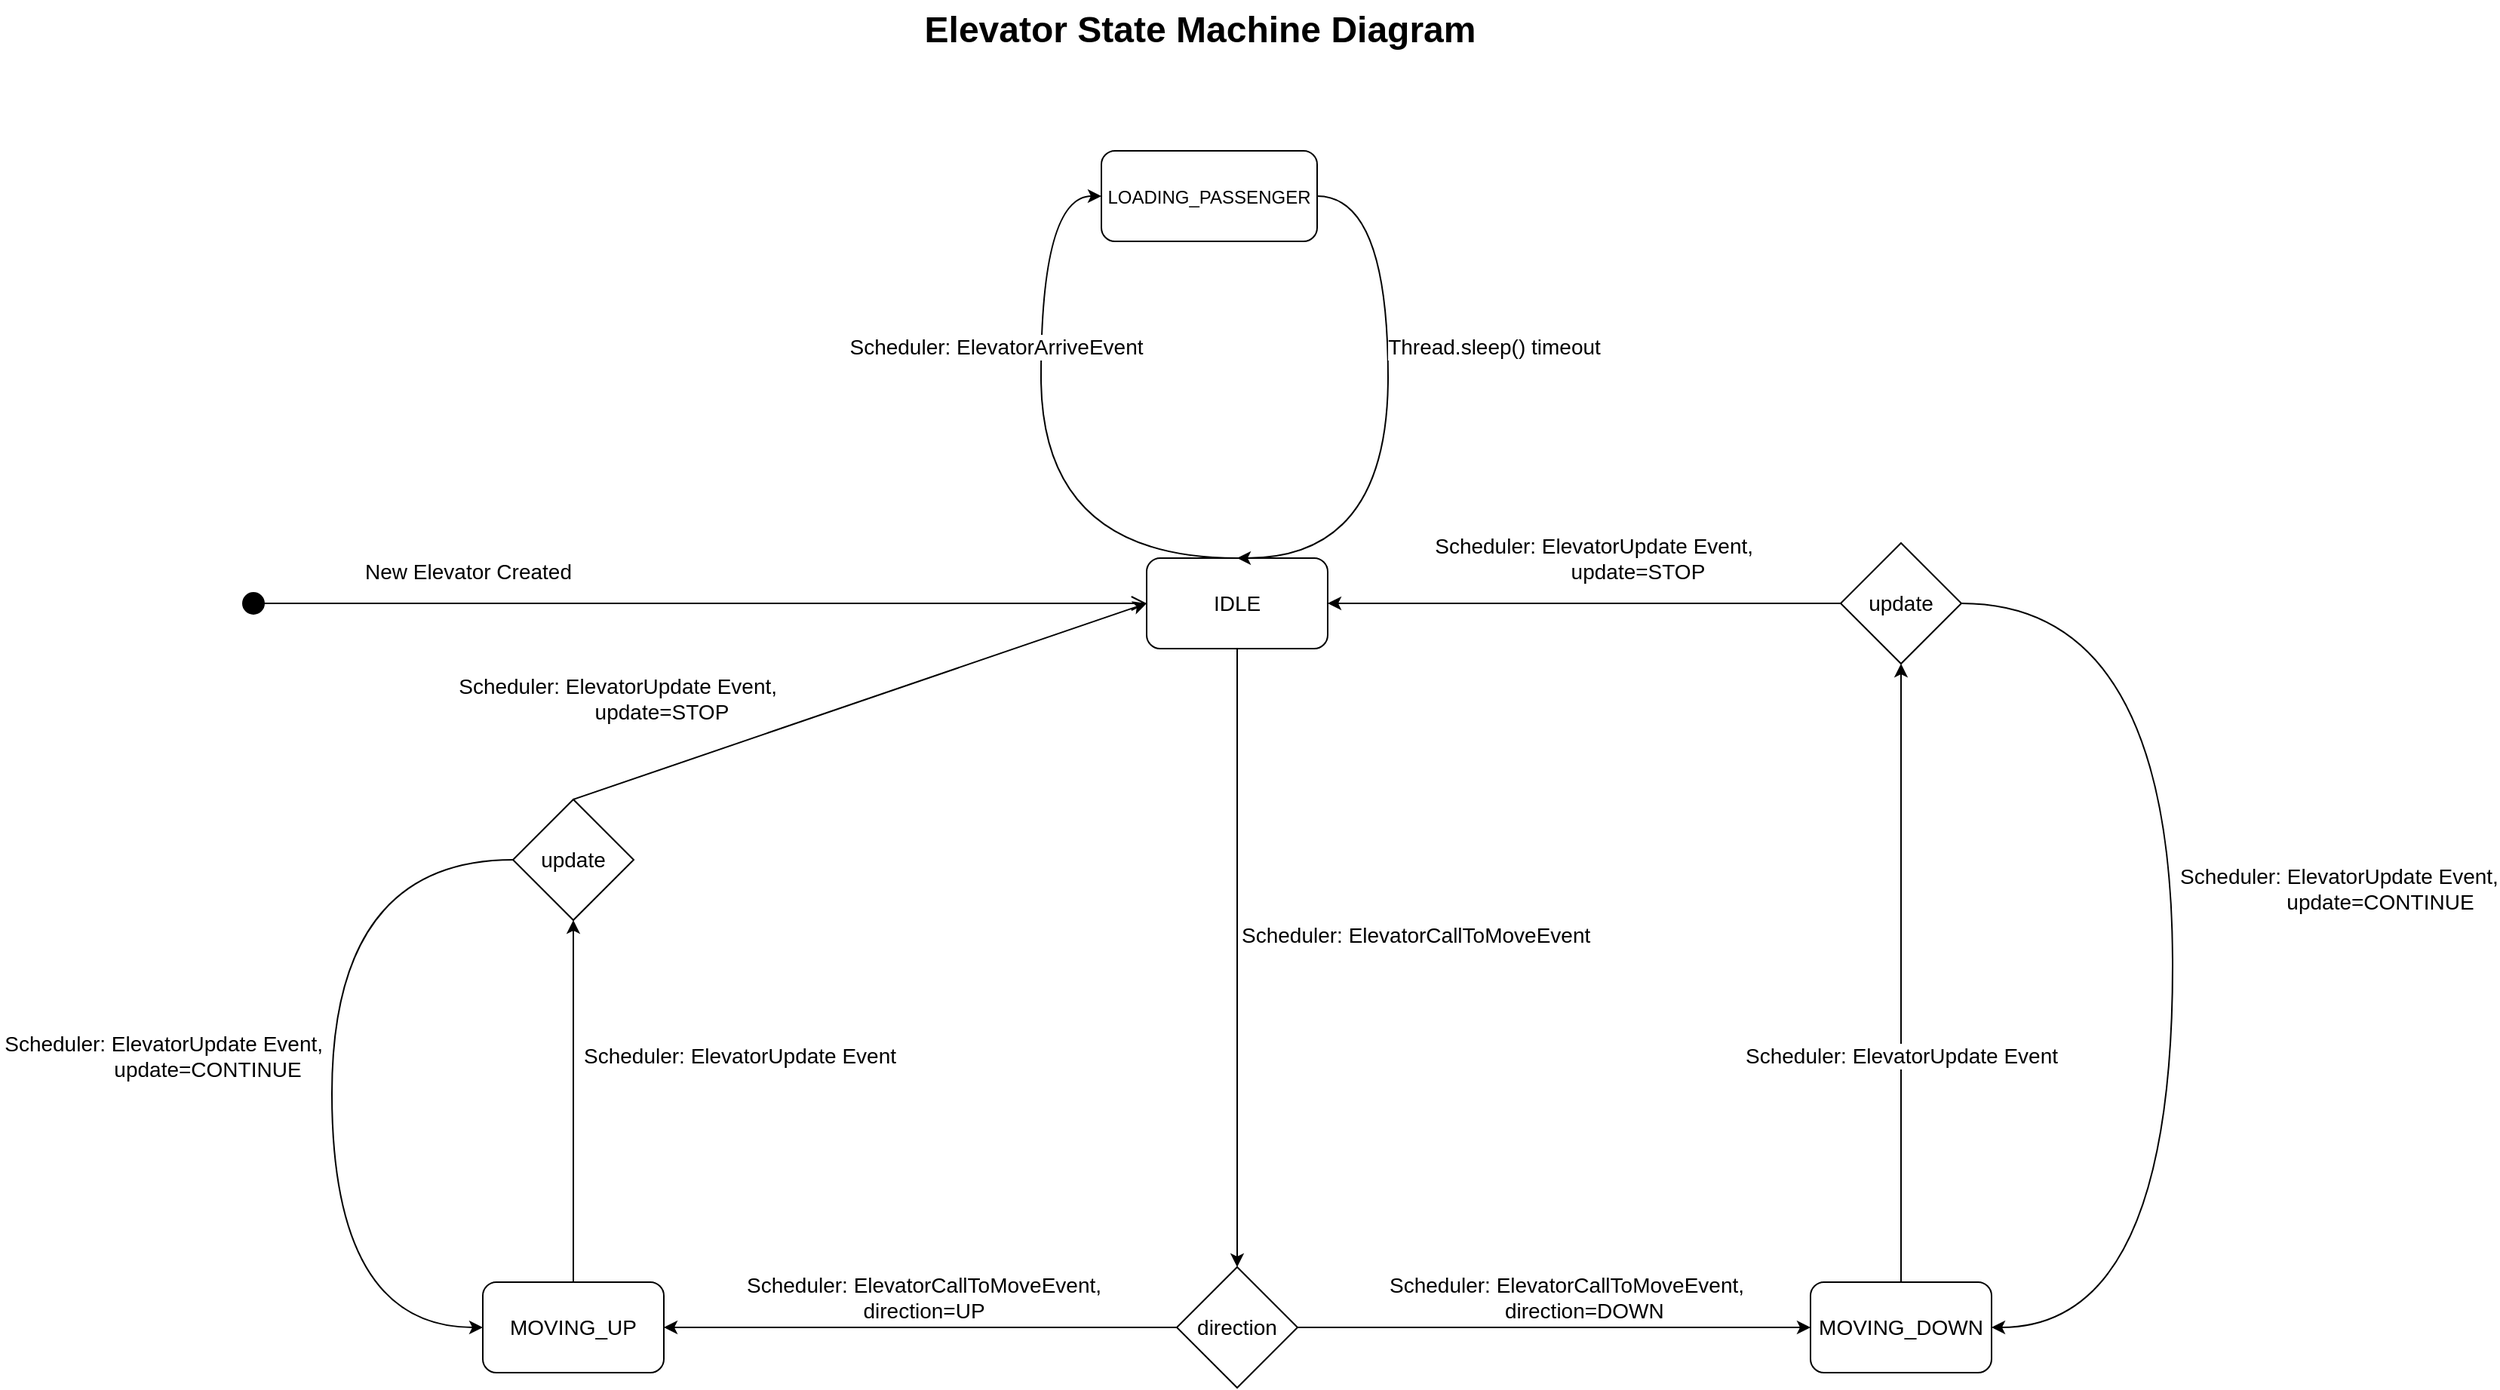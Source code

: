 <mxfile version="14.1.8" type="device"><diagram name="Page-1" id="74b105a0-9070-1c63-61bc-23e55f88626e"><mxGraphModel dx="1825" dy="1207" grid="1" gridSize="10" guides="1" tooltips="1" connect="1" arrows="1" fold="1" page="1" pageScale="1.5" pageWidth="1169" pageHeight="826" background="none" math="0" shadow="0"><root><mxCell id="0" style=";html=1;"/><mxCell id="1" style=";html=1;" parent="0"/><mxCell id="10b056a9c633e61c-30" value="Elevator State Machine Diagram" style="text;strokeColor=none;fillColor=none;html=1;fontSize=24;fontStyle=1;verticalAlign=middle;align=center;" parent="1" vertex="1"><mxGeometry x="80" y="40" width="1590" height="40" as="geometry"/></mxCell><mxCell id="6EJC1zSlgxg4HjgMPHDt-7" value="Scheduler: ElevatorCallToMoveEvent&amp;nbsp;" style="edgeStyle=orthogonalEdgeStyle;rounded=0;orthogonalLoop=1;jettySize=auto;html=1;exitX=0.5;exitY=1;exitDx=0;exitDy=0;fontSize=14;" edge="1" parent="1" source="6EJC1zSlgxg4HjgMPHDt-3" target="6EJC1zSlgxg4HjgMPHDt-8"><mxGeometry x="-0.073" y="120" relative="1" as="geometry"><mxPoint x="887" y="610" as="targetPoint"/><mxPoint as="offset"/></mxGeometry></mxCell><mxCell id="6EJC1zSlgxg4HjgMPHDt-37" style="edgeStyle=orthogonalEdgeStyle;curved=1;rounded=0;orthogonalLoop=1;jettySize=auto;html=1;exitX=0.5;exitY=0;exitDx=0;exitDy=0;entryX=0;entryY=0.5;entryDx=0;entryDy=0;fontSize=14;" edge="1" parent="1" source="6EJC1zSlgxg4HjgMPHDt-3" target="6EJC1zSlgxg4HjgMPHDt-19"><mxGeometry relative="1" as="geometry"><Array as="points"><mxPoint x="770" y="410"/><mxPoint x="770" y="170"/></Array></mxGeometry></mxCell><mxCell id="6EJC1zSlgxg4HjgMPHDt-38" value="Scheduler: ElevatorArriveEvent" style="edgeLabel;html=1;align=center;verticalAlign=middle;resizable=0;points=[];fontSize=14;" vertex="1" connectable="0" parent="6EJC1zSlgxg4HjgMPHDt-37"><mxGeometry x="0.342" relative="1" as="geometry"><mxPoint x="-30" y="5" as="offset"/></mxGeometry></mxCell><mxCell id="6EJC1zSlgxg4HjgMPHDt-3" value="IDLE" style="rounded=1;whiteSpace=wrap;html=1;fontSize=14;" vertex="1" parent="1"><mxGeometry x="840" y="410" width="120" height="60" as="geometry"/></mxCell><mxCell id="6EJC1zSlgxg4HjgMPHDt-17" style="rounded=0;orthogonalLoop=1;jettySize=auto;html=1;exitX=0.5;exitY=0;exitDx=0;exitDy=0;entryX=0.5;entryY=1;entryDx=0;entryDy=0;fontSize=14;" edge="1" parent="1" source="6EJC1zSlgxg4HjgMPHDt-4" target="6EJC1zSlgxg4HjgMPHDt-27"><mxGeometry relative="1" as="geometry"/></mxCell><mxCell id="6EJC1zSlgxg4HjgMPHDt-31" value="&lt;span style=&quot;color: rgba(0 , 0 , 0 , 0) ; font-family: monospace ; font-size: 0px ; background-color: rgb(248 , 249 , 250)&quot;&gt;%3CmxGraphModel%3E%3Croot%3E%3CmxCell%20id%3D%220%22%2F%3E%3CmxCell%20id%3D%221%22%20parent%3D%220%22%2F%3E%3CmxCell%20id%3D%222%22%20value%3D%22Scheduler%3A%20ElevatorUpdate%20Event%22%20style%3D%22edgeLabel%3Bhtml%3D1%3Balign%3Dcenter%3BverticalAlign%3Dmiddle%3Bresizable%3D0%3Bpoints%3D%5B%5D%3BfontSize%3D14%3B%22%20vertex%3D%221%22%20connectable%3D%220%22%20parent%3D%221%22%3E%3CmxGeometry%20x%3D%221399%22%20y%3D%22685%22%20as%3D%22geometry%22%2F%3E%3C%2FmxCell%3E%3C%2Froot%3E%3C%2FmxGraphModel%3E&lt;/span&gt;&lt;span style=&quot;color: rgba(0 , 0 , 0 , 0) ; font-family: monospace ; font-size: 0px ; background-color: rgb(248 , 249 , 250)&quot;&gt;%3CmxGraphModel%3E%3Croot%3E%3CmxCell%20id%3D%220%22%2F%3E%3CmxCell%20id%3D%221%22%20parent%3D%220%22%2F%3E%3CmxCell%20id%3D%222%22%20value%3D%22Scheduler%3A%20ElevatorUpdate%20Event%22%20style%3D%22edgeLabel%3Bhtml%3D1%3Balign%3Dcenter%3BverticalAlign%3Dmiddle%3Bresizable%3D0%3Bpoints%3D%5B%5D%3BfontSize%3D14%3B%22%20vertex%3D%221%22%20connectable%3D%220%22%20parent%3D%221%22%3E%3CmxGeometry%20x%3D%221399%22%20y%3D%22685%22%20as%3D%22geometry%22%2F%3E%3C%2FmxCell%3E%3C%2Froot%3E%3C%2FmxGraphModel%3E&lt;/span&gt;" style="edgeLabel;html=1;align=center;verticalAlign=middle;resizable=0;points=[];fontSize=14;" vertex="1" connectable="0" parent="6EJC1zSlgxg4HjgMPHDt-17"><mxGeometry x="0.354" relative="1" as="geometry"><mxPoint as="offset"/></mxGeometry></mxCell><mxCell id="6EJC1zSlgxg4HjgMPHDt-32" value="Scheduler: ElevatorUpdate Event" style="edgeLabel;html=1;align=center;verticalAlign=middle;resizable=0;points=[];fontSize=14;" vertex="1" connectable="0" parent="6EJC1zSlgxg4HjgMPHDt-17"><mxGeometry relative="1" as="geometry"><mxPoint x="110" y="-30" as="offset"/></mxGeometry></mxCell><mxCell id="6EJC1zSlgxg4HjgMPHDt-4" value="MOVING_UP" style="rounded=1;whiteSpace=wrap;html=1;fontSize=14;" vertex="1" parent="1"><mxGeometry x="400" y="890" width="120" height="60" as="geometry"/></mxCell><mxCell id="6EJC1zSlgxg4HjgMPHDt-15" style="edgeStyle=orthogonalEdgeStyle;curved=1;rounded=0;orthogonalLoop=1;jettySize=auto;html=1;exitX=0;exitY=0.5;exitDx=0;exitDy=0;entryX=1;entryY=0.5;entryDx=0;entryDy=0;fontSize=14;" edge="1" parent="1" source="6EJC1zSlgxg4HjgMPHDt-22" target="6EJC1zSlgxg4HjgMPHDt-3"><mxGeometry relative="1" as="geometry"/></mxCell><mxCell id="6EJC1zSlgxg4HjgMPHDt-16" value="&lt;span style=&quot;color: rgb(0 , 0 , 0) ; font-family: &amp;#34;helvetica&amp;#34; ; font-size: 14px ; font-style: normal ; font-weight: 400 ; letter-spacing: normal ; text-align: center ; text-indent: 0px ; text-transform: none ; word-spacing: 0px ; background-color: rgb(255 , 255 , 255) ; display: inline ; float: none&quot;&gt;Scheduler: ElevatorUpdate Event,&lt;span&gt;&amp;nbsp;&lt;/span&gt;&lt;/span&gt;&lt;br style=&quot;color: rgb(0 , 0 , 0) ; font-family: &amp;#34;helvetica&amp;#34; ; font-size: 14px ; font-style: normal ; font-weight: 400 ; letter-spacing: normal ; text-align: center ; text-indent: 0px ; text-transform: none ; word-spacing: 0px&quot;&gt;&lt;span style=&quot;color: rgb(0 , 0 , 0) ; font-family: &amp;#34;helvetica&amp;#34; ; font-size: 14px ; font-style: normal ; font-weight: 400 ; letter-spacing: normal ; text-align: center ; text-indent: 0px ; text-transform: none ; word-spacing: 0px ; background-color: rgb(255 , 255 , 255) ; display: inline ; float: none&quot;&gt;&amp;nbsp; &amp;nbsp; &amp;nbsp; &amp;nbsp; &amp;nbsp; &amp;nbsp; &amp;nbsp; update=STOP&lt;/span&gt;" style="edgeLabel;html=1;align=center;verticalAlign=middle;resizable=0;points=[];fontSize=14;" vertex="1" connectable="0" parent="6EJC1zSlgxg4HjgMPHDt-15"><mxGeometry x="0.233" y="16" relative="1" as="geometry"><mxPoint x="47" y="-46" as="offset"/></mxGeometry></mxCell><mxCell id="6EJC1zSlgxg4HjgMPHDt-23" style="rounded=0;orthogonalLoop=1;jettySize=auto;html=1;exitX=0.5;exitY=0;exitDx=0;exitDy=0;entryX=0.5;entryY=1;entryDx=0;entryDy=0;fontSize=14;" edge="1" parent="1" source="6EJC1zSlgxg4HjgMPHDt-5" target="6EJC1zSlgxg4HjgMPHDt-22"><mxGeometry relative="1" as="geometry"/></mxCell><mxCell id="6EJC1zSlgxg4HjgMPHDt-25" value="Scheduler: ElevatorUpdate Event" style="edgeLabel;html=1;align=center;verticalAlign=middle;resizable=0;points=[];fontSize=14;" vertex="1" connectable="0" parent="6EJC1zSlgxg4HjgMPHDt-23"><mxGeometry y="1" relative="1" as="geometry"><mxPoint x="1" y="55" as="offset"/></mxGeometry></mxCell><mxCell id="6EJC1zSlgxg4HjgMPHDt-5" value="MOVING_DOWN" style="rounded=1;whiteSpace=wrap;html=1;fontSize=14;" vertex="1" parent="1"><mxGeometry x="1280" y="890" width="120" height="60" as="geometry"/></mxCell><mxCell id="6EJC1zSlgxg4HjgMPHDt-6" value="New Elevator Created" style="html=1;verticalAlign=bottom;startArrow=circle;startFill=1;endArrow=open;startSize=6;endSize=8;fontSize=14;entryX=0;entryY=0.5;entryDx=0;entryDy=0;" edge="1" parent="1" target="6EJC1zSlgxg4HjgMPHDt-3"><mxGeometry x="-0.5" y="10" width="80" relative="1" as="geometry"><mxPoint x="240" y="440" as="sourcePoint"/><mxPoint x="730" y="440" as="targetPoint"/><mxPoint as="offset"/></mxGeometry></mxCell><mxCell id="6EJC1zSlgxg4HjgMPHDt-9" value="&lt;span style=&quot;color: rgb(0 , 0 , 0) ; font-family: &amp;#34;helvetica&amp;#34; ; font-size: 14px ; font-style: normal ; font-weight: 400 ; letter-spacing: normal ; text-align: center ; text-indent: 0px ; text-transform: none ; word-spacing: 0px ; background-color: rgb(255 , 255 , 255) ; display: inline ; float: none&quot;&gt;Scheduler: ElevatorCallToMoveEvent, &lt;br&gt;direction=UP&lt;/span&gt;" style="edgeStyle=orthogonalEdgeStyle;rounded=0;orthogonalLoop=1;jettySize=auto;html=1;exitX=0;exitY=0.5;exitDx=0;exitDy=0;entryX=1;entryY=0.5;entryDx=0;entryDy=0;fontSize=14;" edge="1" parent="1" source="6EJC1zSlgxg4HjgMPHDt-8" target="6EJC1zSlgxg4HjgMPHDt-4"><mxGeometry x="-0.008" y="-20" relative="1" as="geometry"><mxPoint as="offset"/></mxGeometry></mxCell><mxCell id="6EJC1zSlgxg4HjgMPHDt-11" style="edgeStyle=orthogonalEdgeStyle;rounded=0;orthogonalLoop=1;jettySize=auto;html=1;exitX=1;exitY=0.5;exitDx=0;exitDy=0;entryX=0;entryY=0.5;entryDx=0;entryDy=0;fontSize=14;" edge="1" parent="1" source="6EJC1zSlgxg4HjgMPHDt-8" target="6EJC1zSlgxg4HjgMPHDt-5"><mxGeometry relative="1" as="geometry"/></mxCell><mxCell id="6EJC1zSlgxg4HjgMPHDt-12" value="Scheduler: ElevatorCallToMoveEvent, &lt;br&gt;&amp;nbsp; &amp;nbsp; &amp;nbsp; direction=DOWN" style="edgeLabel;html=1;align=center;verticalAlign=middle;resizable=0;points=[];fontSize=14;" vertex="1" connectable="0" parent="6EJC1zSlgxg4HjgMPHDt-11"><mxGeometry x="-0.252" y="2" relative="1" as="geometry"><mxPoint x="51" y="-18" as="offset"/></mxGeometry></mxCell><mxCell id="6EJC1zSlgxg4HjgMPHDt-8" value="direction" style="rhombus;whiteSpace=wrap;html=1;fontSize=14;" vertex="1" parent="1"><mxGeometry x="860" y="880" width="80" height="80" as="geometry"/></mxCell><mxCell id="6EJC1zSlgxg4HjgMPHDt-36" style="edgeStyle=orthogonalEdgeStyle;rounded=0;orthogonalLoop=1;jettySize=auto;html=1;exitX=1;exitY=0.5;exitDx=0;exitDy=0;entryX=0.5;entryY=0;entryDx=0;entryDy=0;fontSize=14;curved=1;" edge="1" parent="1" source="6EJC1zSlgxg4HjgMPHDt-19" target="6EJC1zSlgxg4HjgMPHDt-3"><mxGeometry relative="1" as="geometry"><Array as="points"><mxPoint x="1000" y="170"/><mxPoint x="1000" y="410"/></Array></mxGeometry></mxCell><mxCell id="6EJC1zSlgxg4HjgMPHDt-39" value="Thread.sleep() timeout" style="edgeLabel;html=1;align=center;verticalAlign=middle;resizable=0;points=[];fontSize=14;" vertex="1" connectable="0" parent="6EJC1zSlgxg4HjgMPHDt-36"><mxGeometry x="-0.328" y="1" relative="1" as="geometry"><mxPoint x="69" y="17" as="offset"/></mxGeometry></mxCell><mxCell id="6EJC1zSlgxg4HjgMPHDt-19" value="&lt;font style=&quot;font-size: 12px&quot;&gt;LOADING_PASSENGER&lt;/font&gt;" style="rounded=1;whiteSpace=wrap;html=1;fontSize=14;" vertex="1" parent="1"><mxGeometry x="810" y="140" width="143" height="60" as="geometry"/></mxCell><mxCell id="6EJC1zSlgxg4HjgMPHDt-24" style="edgeStyle=orthogonalEdgeStyle;curved=1;rounded=0;orthogonalLoop=1;jettySize=auto;html=1;exitX=1;exitY=0.5;exitDx=0;exitDy=0;entryX=1;entryY=0.5;entryDx=0;entryDy=0;fontSize=14;" edge="1" parent="1" source="6EJC1zSlgxg4HjgMPHDt-22" target="6EJC1zSlgxg4HjgMPHDt-5"><mxGeometry relative="1" as="geometry"><Array as="points"><mxPoint x="1520" y="440"/><mxPoint x="1520" y="920"/></Array></mxGeometry></mxCell><mxCell id="6EJC1zSlgxg4HjgMPHDt-26" value="Scheduler: ElevatorUpdate Event, &lt;br&gt;&amp;nbsp; &amp;nbsp; &amp;nbsp; &amp;nbsp; &amp;nbsp; &amp;nbsp; &amp;nbsp; update=CONTINUE" style="edgeLabel;html=1;align=center;verticalAlign=middle;resizable=0;points=[];fontSize=14;" vertex="1" connectable="0" parent="6EJC1zSlgxg4HjgMPHDt-24"><mxGeometry x="-0.095" y="-1" relative="1" as="geometry"><mxPoint x="111" y="-6" as="offset"/></mxGeometry></mxCell><mxCell id="6EJC1zSlgxg4HjgMPHDt-22" value="update" style="rhombus;whiteSpace=wrap;html=1;fontSize=14;" vertex="1" parent="1"><mxGeometry x="1300" y="400" width="80" height="80" as="geometry"/></mxCell><mxCell id="6EJC1zSlgxg4HjgMPHDt-29" style="edgeStyle=orthogonalEdgeStyle;rounded=0;orthogonalLoop=1;jettySize=auto;html=1;exitX=0;exitY=0.5;exitDx=0;exitDy=0;entryX=0;entryY=0.5;entryDx=0;entryDy=0;fontSize=14;curved=1;" edge="1" parent="1" source="6EJC1zSlgxg4HjgMPHDt-27" target="6EJC1zSlgxg4HjgMPHDt-4"><mxGeometry relative="1" as="geometry"><Array as="points"><mxPoint x="300" y="610"/><mxPoint x="300" y="920"/></Array></mxGeometry></mxCell><mxCell id="6EJC1zSlgxg4HjgMPHDt-33" value="&lt;span style=&quot;color: rgba(0 , 0 , 0 , 0) ; font-family: monospace ; font-size: 0px ; background-color: rgb(248 , 249 , 250)&quot;&gt;%3CmxGraphModel%3E%3Croot%3E%3CmxCell%20id%3D%220%22%2F%3E%3CmxCell%20id%3D%221%22%20parent%3D%220%22%2F%3E%3CmxCell%20id%3D%222%22%20value%3D%22Scheduler%3A%20ElevatorUpdate%20Event%2C%20%26lt%3Bbr%26gt%3B%26amp%3Bnbsp%3B%20%26amp%3Bnbsp%3B%20%26amp%3Bnbsp%3B%20%26amp%3Bnbsp%3B%20%26amp%3Bnbsp%3B%20%26amp%3Bnbsp%3B%20%26amp%3Bnbsp%3B%20update%3DCONTINUE%22%20style%3D%22edgeLabel%3Bhtml%3D1%3Balign%3Dcenter%3BverticalAlign%3Dmiddle%3Bresizable%3D0%3Bpoints%3D%5B%5D%3BfontSize%3D14%3B%22%20vertex%3D%221%22%20connectable%3D%220%22%20parent%3D%221%22%3E%3CmxGeometry%20x%3D%221580%22%20y%3D%22560%22%20as%3D%22geometry%22%2F%3E%3C%2FmxCell%3E%3C%2Froot%3E%3C%2FmxGraphModel%3E&lt;/span&gt;" style="edgeLabel;html=1;align=center;verticalAlign=middle;resizable=0;points=[];fontSize=14;" vertex="1" connectable="0" parent="6EJC1zSlgxg4HjgMPHDt-29"><mxGeometry x="-0.151" y="5" relative="1" as="geometry"><mxPoint as="offset"/></mxGeometry></mxCell><mxCell id="6EJC1zSlgxg4HjgMPHDt-35" value="Scheduler: ElevatorUpdate Event,&amp;nbsp;&lt;br&gt;&amp;nbsp; &amp;nbsp; &amp;nbsp; &amp;nbsp; &amp;nbsp; &amp;nbsp; &amp;nbsp; update=CONTINUE" style="edgeLabel;html=1;align=center;verticalAlign=middle;resizable=0;points=[];fontSize=14;" vertex="1" connectable="0" parent="6EJC1zSlgxg4HjgMPHDt-29"><mxGeometry x="0.019" y="-4" relative="1" as="geometry"><mxPoint x="-106" y="-20" as="offset"/></mxGeometry></mxCell><mxCell id="6EJC1zSlgxg4HjgMPHDt-27" value="update" style="rhombus;whiteSpace=wrap;html=1;fontSize=14;" vertex="1" parent="1"><mxGeometry x="420" y="570" width="80" height="80" as="geometry"/></mxCell><mxCell id="6EJC1zSlgxg4HjgMPHDt-28" style="rounded=0;orthogonalLoop=1;jettySize=auto;html=1;exitX=0.5;exitY=0;exitDx=0;exitDy=0;entryX=0;entryY=0.5;entryDx=0;entryDy=0;fontSize=14;" edge="1" parent="1" source="6EJC1zSlgxg4HjgMPHDt-27" target="6EJC1zSlgxg4HjgMPHDt-3"><mxGeometry relative="1" as="geometry"/></mxCell><mxCell id="6EJC1zSlgxg4HjgMPHDt-30" value="&lt;span style=&quot;font-family: &amp;#34;helvetica&amp;#34;&quot;&gt;Scheduler: ElevatorUpdate Event,&amp;nbsp;&lt;/span&gt;&lt;br style=&quot;font-family: &amp;#34;helvetica&amp;#34;&quot;&gt;&lt;span style=&quot;font-family: &amp;#34;helvetica&amp;#34;&quot;&gt;&amp;nbsp; &amp;nbsp; &amp;nbsp; &amp;nbsp; &amp;nbsp; &amp;nbsp; &amp;nbsp; update=STOP&lt;/span&gt;" style="edgeLabel;html=1;align=center;verticalAlign=middle;resizable=0;points=[];fontSize=14;" vertex="1" connectable="0" parent="6EJC1zSlgxg4HjgMPHDt-28"><mxGeometry x="-0.18" y="2" relative="1" as="geometry"><mxPoint x="-124.47" y="-11.7" as="offset"/></mxGeometry></mxCell></root></mxGraphModel></diagram></mxfile>
